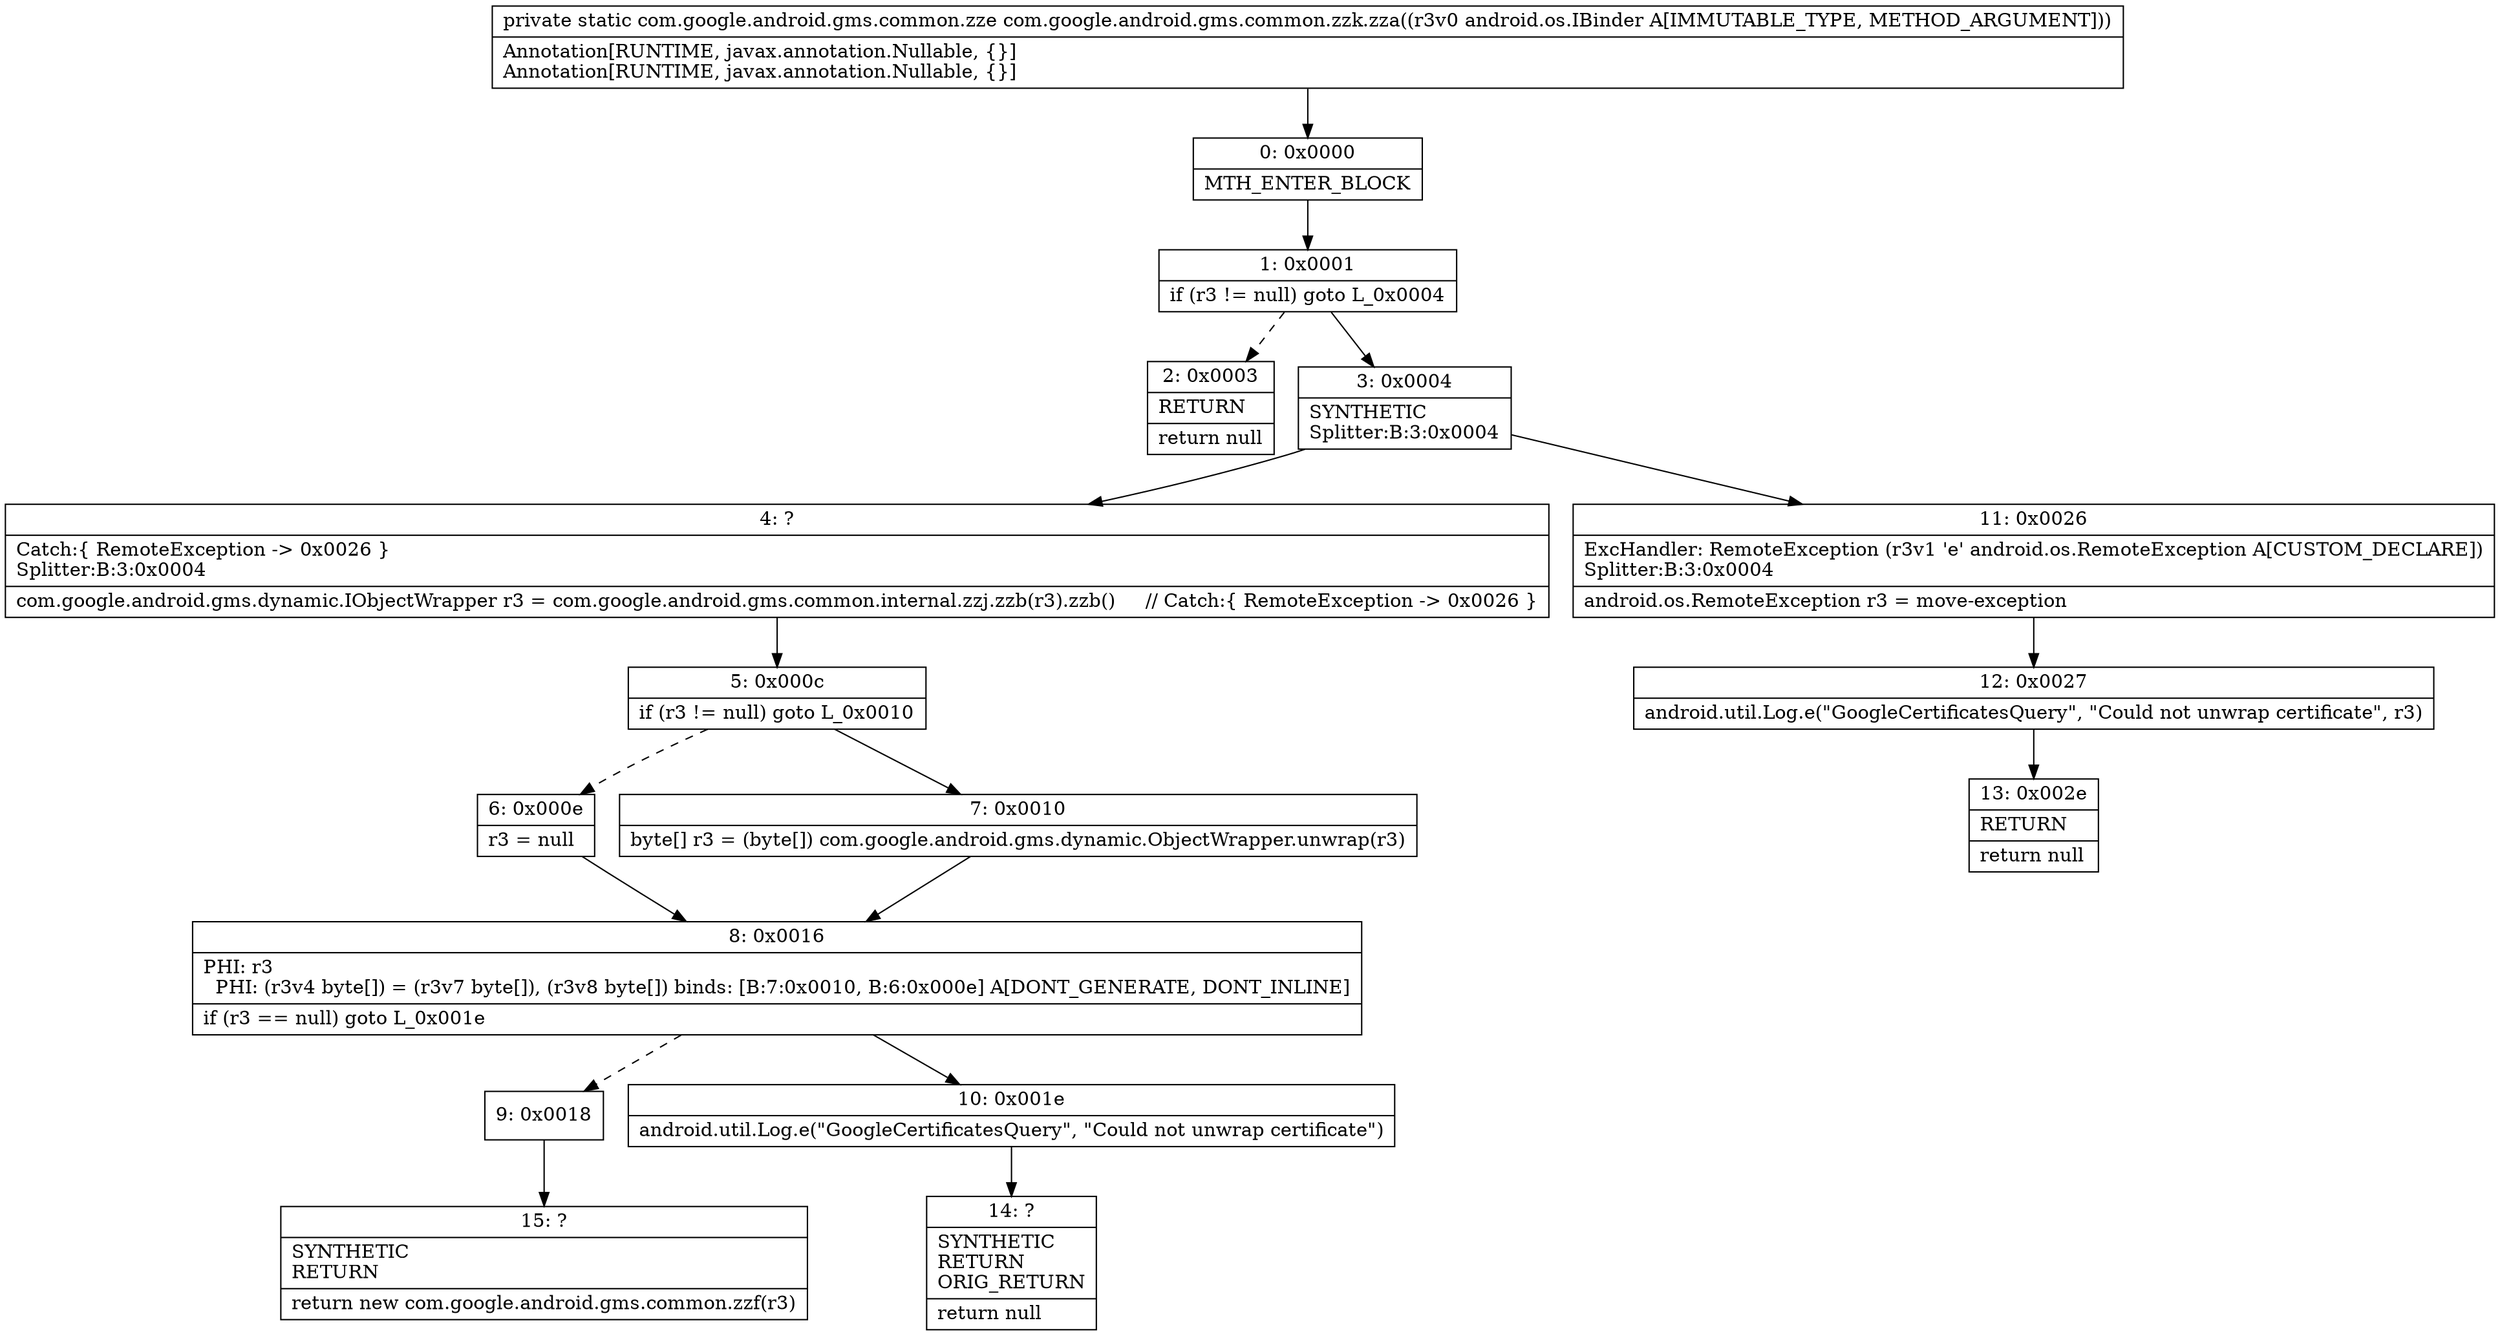 digraph "CFG forcom.google.android.gms.common.zzk.zza(Landroid\/os\/IBinder;)Lcom\/google\/android\/gms\/common\/zze;" {
Node_0 [shape=record,label="{0\:\ 0x0000|MTH_ENTER_BLOCK\l}"];
Node_1 [shape=record,label="{1\:\ 0x0001|if (r3 != null) goto L_0x0004\l}"];
Node_2 [shape=record,label="{2\:\ 0x0003|RETURN\l|return null\l}"];
Node_3 [shape=record,label="{3\:\ 0x0004|SYNTHETIC\lSplitter:B:3:0x0004\l}"];
Node_4 [shape=record,label="{4\:\ ?|Catch:\{ RemoteException \-\> 0x0026 \}\lSplitter:B:3:0x0004\l|com.google.android.gms.dynamic.IObjectWrapper r3 = com.google.android.gms.common.internal.zzj.zzb(r3).zzb()     \/\/ Catch:\{ RemoteException \-\> 0x0026 \}\l}"];
Node_5 [shape=record,label="{5\:\ 0x000c|if (r3 != null) goto L_0x0010\l}"];
Node_6 [shape=record,label="{6\:\ 0x000e|r3 = null\l}"];
Node_7 [shape=record,label="{7\:\ 0x0010|byte[] r3 = (byte[]) com.google.android.gms.dynamic.ObjectWrapper.unwrap(r3)\l}"];
Node_8 [shape=record,label="{8\:\ 0x0016|PHI: r3 \l  PHI: (r3v4 byte[]) = (r3v7 byte[]), (r3v8 byte[]) binds: [B:7:0x0010, B:6:0x000e] A[DONT_GENERATE, DONT_INLINE]\l|if (r3 == null) goto L_0x001e\l}"];
Node_9 [shape=record,label="{9\:\ 0x0018}"];
Node_10 [shape=record,label="{10\:\ 0x001e|android.util.Log.e(\"GoogleCertificatesQuery\", \"Could not unwrap certificate\")\l}"];
Node_11 [shape=record,label="{11\:\ 0x0026|ExcHandler: RemoteException (r3v1 'e' android.os.RemoteException A[CUSTOM_DECLARE])\lSplitter:B:3:0x0004\l|android.os.RemoteException r3 = move\-exception\l}"];
Node_12 [shape=record,label="{12\:\ 0x0027|android.util.Log.e(\"GoogleCertificatesQuery\", \"Could not unwrap certificate\", r3)\l}"];
Node_13 [shape=record,label="{13\:\ 0x002e|RETURN\l|return null\l}"];
Node_14 [shape=record,label="{14\:\ ?|SYNTHETIC\lRETURN\lORIG_RETURN\l|return null\l}"];
Node_15 [shape=record,label="{15\:\ ?|SYNTHETIC\lRETURN\l|return new com.google.android.gms.common.zzf(r3)\l}"];
MethodNode[shape=record,label="{private static com.google.android.gms.common.zze com.google.android.gms.common.zzk.zza((r3v0 android.os.IBinder A[IMMUTABLE_TYPE, METHOD_ARGUMENT]))  | Annotation[RUNTIME, javax.annotation.Nullable, \{\}]\lAnnotation[RUNTIME, javax.annotation.Nullable, \{\}]\l}"];
MethodNode -> Node_0;
Node_0 -> Node_1;
Node_1 -> Node_2[style=dashed];
Node_1 -> Node_3;
Node_3 -> Node_4;
Node_3 -> Node_11;
Node_4 -> Node_5;
Node_5 -> Node_6[style=dashed];
Node_5 -> Node_7;
Node_6 -> Node_8;
Node_7 -> Node_8;
Node_8 -> Node_9[style=dashed];
Node_8 -> Node_10;
Node_9 -> Node_15;
Node_10 -> Node_14;
Node_11 -> Node_12;
Node_12 -> Node_13;
}

